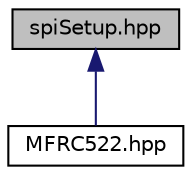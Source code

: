 digraph "spiSetup.hpp"
{
  edge [fontname="Helvetica",fontsize="10",labelfontname="Helvetica",labelfontsize="10"];
  node [fontname="Helvetica",fontsize="10",shape=record];
  Node2 [label="spiSetup.hpp",height=0.2,width=0.4,color="black", fillcolor="grey75", style="filled", fontcolor="black"];
  Node2 -> Node3 [dir="back",color="midnightblue",fontsize="10",style="solid"];
  Node3 [label="MFRC522.hpp",height=0.2,width=0.4,color="black", fillcolor="white", style="filled",URL="$MFRC522_8hpp.html"];
}
